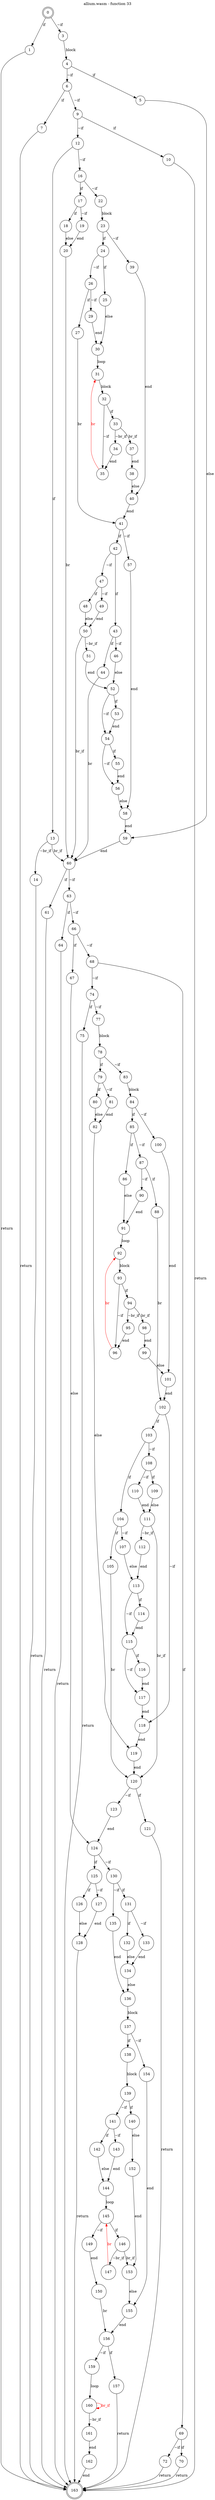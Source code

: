 digraph finite_state_machine {
    label = "allium.wasm - function 33"
    labelloc =  t
    labelfontsize = 16
    labelfontcolor = black
    labelfontname = "Helvetica"
    node [shape = doublecircle]; 0 163;
    node [shape = circle];
    0 -> 1[label="if"];
    0 -> 3[label="~if"];
    1 -> 163[label="return"];
    3 -> 4[label="block"];
    4 -> 5[label="if"];
    4 -> 6[label="~if"];
    5 -> 59[label="else"];
    6 -> 7[label="if"];
    6 -> 9[label="~if"];
    7 -> 163[label="return"];
    9 -> 10[label="if"];
    9 -> 12[label="~if"];
    10 -> 163[label="return"];
    12 -> 13[label="if"];
    12 -> 16[label="~if"];
    13 -> 14[label="~br_if"];
    13 -> 60[label="br_if"];
    14 -> 163[label="return"];
    16 -> 17[label="if"];
    16 -> 22[label="~if"];
    17 -> 18[label="if"];
    17 -> 19[label="~if"];
    18 -> 20[label="else"];
    19 -> 20[label="end"];
    20 -> 60[label="br"];
    22 -> 23[label="block"];
    23 -> 24[label="if"];
    23 -> 39[label="~if"];
    24 -> 25[label="if"];
    24 -> 26[label="~if"];
    25 -> 30[label="else"];
    26 -> 27[label="if"];
    26 -> 29[label="~if"];
    27 -> 41[label="br"];
    29 -> 30[label="end"];
    30 -> 31[label="loop"];
    31 -> 32[label="block"];
    32 -> 33[label="if"];
    32 -> 35[label="~if"];
    33 -> 34[label="~br_if"];
    33 -> 37[label="br_if"];
    34 -> 35[label="end"];
    35 -> 31[color="red" fontcolor="red" label="br"];
    37 -> 38[label="end"];
    38 -> 40[label="else"];
    39 -> 40[label="end"];
    40 -> 41[label="end"];
    41 -> 42[label="if"];
    41 -> 57[label="~if"];
    42 -> 43[label="if"];
    42 -> 47[label="~if"];
    43 -> 44[label="if"];
    43 -> 46[label="~if"];
    44 -> 60[label="br"];
    46 -> 52[label="else"];
    47 -> 48[label="if"];
    47 -> 49[label="~if"];
    48 -> 50[label="else"];
    49 -> 50[label="end"];
    50 -> 51[label="~br_if"];
    50 -> 60[label="br_if"];
    51 -> 52[label="end"];
    52 -> 53[label="if"];
    52 -> 54[label="~if"];
    53 -> 54[label="end"];
    54 -> 55[label="if"];
    54 -> 56[label="~if"];
    55 -> 56[label="end"];
    56 -> 58[label="else"];
    57 -> 58[label="end"];
    58 -> 59[label="end"];
    59 -> 60[label="end"];
    60 -> 61[label="if"];
    60 -> 63[label="~if"];
    61 -> 163[label="return"];
    63 -> 64[label="if"];
    63 -> 66[label="~if"];
    64 -> 163[label="return"];
    66 -> 67[label="if"];
    66 -> 68[label="~if"];
    67 -> 124[label="else"];
    68 -> 69[label="if"];
    68 -> 74[label="~if"];
    69 -> 70[label="if"];
    69 -> 72[label="~if"];
    70 -> 163[label="return"];
    72 -> 163[label="return"];
    74 -> 75[label="if"];
    74 -> 77[label="~if"];
    75 -> 163[label="return"];
    77 -> 78[label="block"];
    78 -> 79[label="if"];
    78 -> 83[label="~if"];
    79 -> 80[label="if"];
    79 -> 81[label="~if"];
    80 -> 82[label="else"];
    81 -> 82[label="end"];
    82 -> 119[label="else"];
    83 -> 84[label="block"];
    84 -> 85[label="if"];
    84 -> 100[label="~if"];
    85 -> 86[label="if"];
    85 -> 87[label="~if"];
    86 -> 91[label="else"];
    87 -> 88[label="if"];
    87 -> 90[label="~if"];
    88 -> 102[label="br"];
    90 -> 91[label="end"];
    91 -> 92[label="loop"];
    92 -> 93[label="block"];
    93 -> 94[label="if"];
    93 -> 96[label="~if"];
    94 -> 95[label="~br_if"];
    94 -> 98[label="br_if"];
    95 -> 96[label="end"];
    96 -> 92[color="red" fontcolor="red" label="br"];
    98 -> 99[label="end"];
    99 -> 101[label="else"];
    100 -> 101[label="end"];
    101 -> 102[label="end"];
    102 -> 103[label="if"];
    102 -> 118[label="~if"];
    103 -> 104[label="if"];
    103 -> 108[label="~if"];
    104 -> 105[label="if"];
    104 -> 107[label="~if"];
    105 -> 120[label="br"];
    107 -> 113[label="else"];
    108 -> 109[label="if"];
    108 -> 110[label="~if"];
    109 -> 111[label="else"];
    110 -> 111[label="end"];
    111 -> 112[label="~br_if"];
    111 -> 120[label="br_if"];
    112 -> 113[label="end"];
    113 -> 114[label="if"];
    113 -> 115[label="~if"];
    114 -> 115[label="end"];
    115 -> 116[label="if"];
    115 -> 117[label="~if"];
    116 -> 117[label="end"];
    117 -> 118[label="end"];
    118 -> 119[label="end"];
    119 -> 120[label="end"];
    120 -> 121[label="if"];
    120 -> 123[label="~if"];
    121 -> 163[label="return"];
    123 -> 124[label="end"];
    124 -> 125[label="if"];
    124 -> 130[label="~if"];
    125 -> 126[label="if"];
    125 -> 127[label="~if"];
    126 -> 128[label="else"];
    127 -> 128[label="end"];
    128 -> 163[label="return"];
    130 -> 131[label="if"];
    130 -> 135[label="~if"];
    131 -> 132[label="if"];
    131 -> 133[label="~if"];
    132 -> 134[label="else"];
    133 -> 134[label="end"];
    134 -> 136[label="else"];
    135 -> 136[label="end"];
    136 -> 137[label="block"];
    137 -> 138[label="if"];
    137 -> 154[label="~if"];
    138 -> 139[label="block"];
    139 -> 140[label="if"];
    139 -> 141[label="~if"];
    140 -> 152[label="else"];
    141 -> 142[label="if"];
    141 -> 143[label="~if"];
    142 -> 144[label="else"];
    143 -> 144[label="end"];
    144 -> 145[label="loop"];
    145 -> 146[label="if"];
    145 -> 149[label="~if"];
    146 -> 147[label="~br_if"];
    146 -> 153[label="br_if"];
    147 -> 145[color="red" fontcolor="red" label="br"];
    149 -> 150[label="end"];
    150 -> 156[label="br"];
    152 -> 153[label="end"];
    153 -> 155[label="else"];
    154 -> 155[label="end"];
    155 -> 156[label="end"];
    156 -> 157[label="if"];
    156 -> 159[label="~if"];
    157 -> 163[label="return"];
    159 -> 160[label="loop"];
    160 -> 161[label="~br_if"];
    160 -> 160[color="red" fontcolor="red" label="br_if"];
    161 -> 162[label="end"];
    162 -> 163[label="end"];
}
